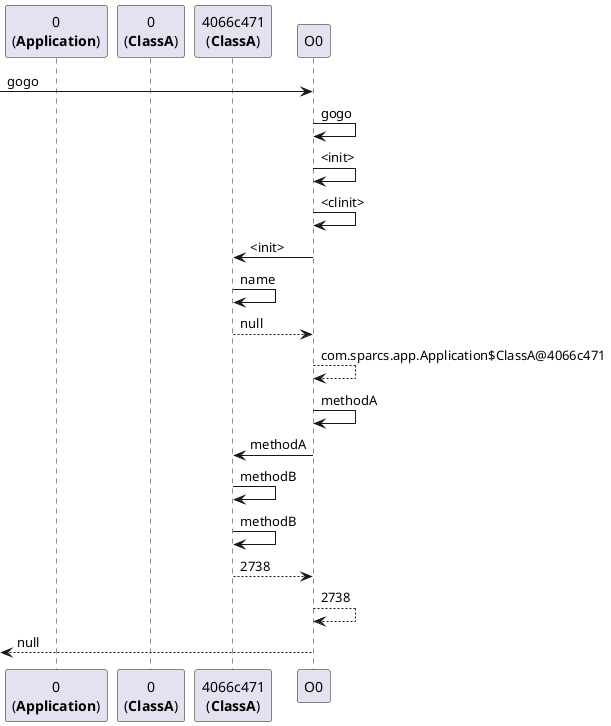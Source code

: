 @startuml

participant "0\n(**Application**)" as Application
participant "0\n(**ClassA**)" as ClassA
participant "4066c471\n(**ClassA**)" as O4066c471

[->O0:gogo
O0->O0:gogo
O0->O0:<init>
O0->O0:<clinit>
O0->O4066c471:<init>
O4066c471->O4066c471:name
O4066c471-->O0:null
O0-->O0:com.sparcs.app.Application$ClassA@4066c471
O0->O0:methodA
O0->O4066c471:methodA
O4066c471->O4066c471:methodB
O4066c471->O4066c471:methodB
O4066c471-->O0:2738
O0-->O0:2738
O0-->[:null

@enduml